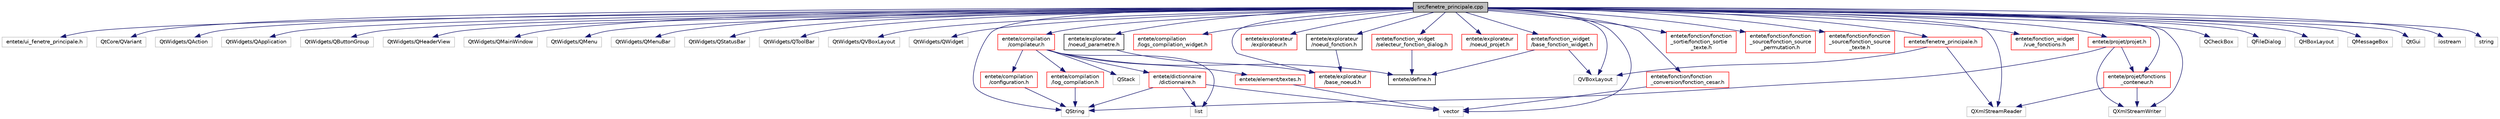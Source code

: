 digraph "src/fenetre_principale.cpp"
{
  edge [fontname="Helvetica",fontsize="10",labelfontname="Helvetica",labelfontsize="10"];
  node [fontname="Helvetica",fontsize="10",shape=record];
  Node0 [label="src/fenetre_principale.cpp",height=0.2,width=0.4,color="black", fillcolor="grey75", style="filled", fontcolor="black"];
  Node0 -> Node1 [color="midnightblue",fontsize="10",style="solid",fontname="Helvetica"];
  Node1 [label="entete/ui_fenetre_principale.h",height=0.2,width=0.4,color="grey75", fillcolor="white", style="filled"];
  Node0 -> Node2 [color="midnightblue",fontsize="10",style="solid",fontname="Helvetica"];
  Node2 [label="QtCore/QVariant",height=0.2,width=0.4,color="grey75", fillcolor="white", style="filled"];
  Node0 -> Node3 [color="midnightblue",fontsize="10",style="solid",fontname="Helvetica"];
  Node3 [label="QtWidgets/QAction",height=0.2,width=0.4,color="grey75", fillcolor="white", style="filled"];
  Node0 -> Node4 [color="midnightblue",fontsize="10",style="solid",fontname="Helvetica"];
  Node4 [label="QtWidgets/QApplication",height=0.2,width=0.4,color="grey75", fillcolor="white", style="filled"];
  Node0 -> Node5 [color="midnightblue",fontsize="10",style="solid",fontname="Helvetica"];
  Node5 [label="QtWidgets/QButtonGroup",height=0.2,width=0.4,color="grey75", fillcolor="white", style="filled"];
  Node0 -> Node6 [color="midnightblue",fontsize="10",style="solid",fontname="Helvetica"];
  Node6 [label="QtWidgets/QHeaderView",height=0.2,width=0.4,color="grey75", fillcolor="white", style="filled"];
  Node0 -> Node7 [color="midnightblue",fontsize="10",style="solid",fontname="Helvetica"];
  Node7 [label="QtWidgets/QMainWindow",height=0.2,width=0.4,color="grey75", fillcolor="white", style="filled"];
  Node0 -> Node8 [color="midnightblue",fontsize="10",style="solid",fontname="Helvetica"];
  Node8 [label="QtWidgets/QMenu",height=0.2,width=0.4,color="grey75", fillcolor="white", style="filled"];
  Node0 -> Node9 [color="midnightblue",fontsize="10",style="solid",fontname="Helvetica"];
  Node9 [label="QtWidgets/QMenuBar",height=0.2,width=0.4,color="grey75", fillcolor="white", style="filled"];
  Node0 -> Node10 [color="midnightblue",fontsize="10",style="solid",fontname="Helvetica"];
  Node10 [label="QtWidgets/QStatusBar",height=0.2,width=0.4,color="grey75", fillcolor="white", style="filled"];
  Node0 -> Node11 [color="midnightblue",fontsize="10",style="solid",fontname="Helvetica"];
  Node11 [label="QtWidgets/QToolBar",height=0.2,width=0.4,color="grey75", fillcolor="white", style="filled"];
  Node0 -> Node12 [color="midnightblue",fontsize="10",style="solid",fontname="Helvetica"];
  Node12 [label="QtWidgets/QVBoxLayout",height=0.2,width=0.4,color="grey75", fillcolor="white", style="filled"];
  Node0 -> Node13 [color="midnightblue",fontsize="10",style="solid",fontname="Helvetica"];
  Node13 [label="QtWidgets/QWidget",height=0.2,width=0.4,color="grey75", fillcolor="white", style="filled"];
  Node0 -> Node14 [color="midnightblue",fontsize="10",style="solid",fontname="Helvetica"];
  Node14 [label="entete/compilation\l/compilateur.h",height=0.2,width=0.4,color="red", fillcolor="white", style="filled",URL="$compilateur_8h.html",tooltip="Fichier de déclaration de la classe compilateur. "];
  Node14 -> Node15 [color="midnightblue",fontsize="10",style="solid",fontname="Helvetica"];
  Node15 [label="entete/compilation\l/configuration.h",height=0.2,width=0.4,color="red", fillcolor="white", style="filled",URL="$configuration_8h.html",tooltip="Fichier de déclaration de la classe configuration. "];
  Node15 -> Node17 [color="midnightblue",fontsize="10",style="solid",fontname="Helvetica"];
  Node17 [label="QString",height=0.2,width=0.4,color="grey75", fillcolor="white", style="filled"];
  Node14 -> Node19 [color="midnightblue",fontsize="10",style="solid",fontname="Helvetica"];
  Node19 [label="entete/compilation\l/log_compilation.h",height=0.2,width=0.4,color="red", fillcolor="white", style="filled",URL="$log__compilation_8h.html",tooltip="Fichier de déclaration de la class log_compilation. "];
  Node19 -> Node17 [color="midnightblue",fontsize="10",style="solid",fontname="Helvetica"];
  Node14 -> Node21 [color="midnightblue",fontsize="10",style="solid",fontname="Helvetica"];
  Node21 [label="entete/define.h",height=0.2,width=0.4,color="black", fillcolor="white", style="filled",URL="$define_8h.html",tooltip="Fichier de déclaration des constantes globales. "];
  Node14 -> Node22 [color="midnightblue",fontsize="10",style="solid",fontname="Helvetica"];
  Node22 [label="entete/dictionnaire\l/dictionnaire.h",height=0.2,width=0.4,color="red", fillcolor="white", style="filled",URL="$dictionnaire_8h_source.html"];
  Node22 -> Node24 [color="midnightblue",fontsize="10",style="solid",fontname="Helvetica"];
  Node24 [label="list",height=0.2,width=0.4,color="grey75", fillcolor="white", style="filled"];
  Node22 -> Node25 [color="midnightblue",fontsize="10",style="solid",fontname="Helvetica"];
  Node25 [label="vector",height=0.2,width=0.4,color="grey75", fillcolor="white", style="filled"];
  Node22 -> Node17 [color="midnightblue",fontsize="10",style="solid",fontname="Helvetica"];
  Node14 -> Node31 [color="midnightblue",fontsize="10",style="solid",fontname="Helvetica"];
  Node31 [label="entete/element/textes.h",height=0.2,width=0.4,color="red", fillcolor="white", style="filled",URL="$textes_8h.html",tooltip="Fichier de déclaration de la classe textes. "];
  Node31 -> Node25 [color="midnightblue",fontsize="10",style="solid",fontname="Helvetica"];
  Node14 -> Node41 [color="midnightblue",fontsize="10",style="solid",fontname="Helvetica"];
  Node41 [label="QStack",height=0.2,width=0.4,color="grey75", fillcolor="white", style="filled"];
  Node14 -> Node24 [color="midnightblue",fontsize="10",style="solid",fontname="Helvetica"];
  Node0 -> Node42 [color="midnightblue",fontsize="10",style="solid",fontname="Helvetica"];
  Node42 [label="entete/compilation\l/logs_compilation_widget.h",height=0.2,width=0.4,color="red", fillcolor="white", style="filled",URL="$logs__compilation__widget_8h.html",tooltip="Fichier de déclaration de la classe logs_compilation_widget. "];
  Node0 -> Node46 [color="midnightblue",fontsize="10",style="solid",fontname="Helvetica"];
  Node46 [label="entete/explorateur\l/base_noeud.h",height=0.2,width=0.4,color="red", fillcolor="white", style="filled",URL="$base__noeud_8h.html",tooltip="Fichier de déclaration de la classe base_noeud. "];
  Node0 -> Node48 [color="midnightblue",fontsize="10",style="solid",fontname="Helvetica"];
  Node48 [label="entete/explorateur\l/explorateur.h",height=0.2,width=0.4,color="red", fillcolor="white", style="filled",URL="$explorateur_8h.html",tooltip="Fichier de déclaration de la classe explorateur. "];
  Node0 -> Node51 [color="midnightblue",fontsize="10",style="solid",fontname="Helvetica"];
  Node51 [label="entete/explorateur\l/noeud_fonction.h",height=0.2,width=0.4,color="black", fillcolor="white", style="filled",URL="$noeud__fonction_8h.html",tooltip="Fichier de déclaration de la classe noeud_fonction. "];
  Node51 -> Node46 [color="midnightblue",fontsize="10",style="solid",fontname="Helvetica"];
  Node0 -> Node52 [color="midnightblue",fontsize="10",style="solid",fontname="Helvetica"];
  Node52 [label="entete/explorateur\l/noeud_parametre.h",height=0.2,width=0.4,color="black", fillcolor="white", style="filled",URL="$noeud__parametre_8h.html",tooltip="Fichier de déclaration de la classe noeud_parametre. "];
  Node52 -> Node46 [color="midnightblue",fontsize="10",style="solid",fontname="Helvetica"];
  Node0 -> Node53 [color="midnightblue",fontsize="10",style="solid",fontname="Helvetica"];
  Node53 [label="entete/explorateur\l/noeud_projet.h",height=0.2,width=0.4,color="red", fillcolor="white", style="filled",URL="$noeud__projet_8h.html",tooltip="Fichier de déclaration de la classe noeud_projet. "];
  Node0 -> Node55 [color="midnightblue",fontsize="10",style="solid",fontname="Helvetica"];
  Node55 [label="entete/fenetre_principale.h",height=0.2,width=0.4,color="red", fillcolor="white", style="filled",URL="$fenetre__principale_8h.html",tooltip="Fichier de déclaration de la classe fenetre_principale. "];
  Node55 -> Node60 [color="midnightblue",fontsize="10",style="solid",fontname="Helvetica"];
  Node60 [label="QVBoxLayout",height=0.2,width=0.4,color="grey75", fillcolor="white", style="filled"];
  Node55 -> Node61 [color="midnightblue",fontsize="10",style="solid",fontname="Helvetica"];
  Node61 [label="QXmlStreamReader",height=0.2,width=0.4,color="grey75", fillcolor="white", style="filled"];
  Node0 -> Node62 [color="midnightblue",fontsize="10",style="solid",fontname="Helvetica"];
  Node62 [label="entete/fonction/fonction\l_conversion/fonction_cesar.h",height=0.2,width=0.4,color="red", fillcolor="white", style="filled",URL="$fonction__cesar_8h.html",tooltip="Fichier de déclaration de la classe fonction_cesar. "];
  Node62 -> Node25 [color="midnightblue",fontsize="10",style="solid",fontname="Helvetica"];
  Node0 -> Node70 [color="midnightblue",fontsize="10",style="solid",fontname="Helvetica"];
  Node70 [label="entete/fonction/fonction\l_sortie/fonction_sortie\l_texte.h",height=0.2,width=0.4,color="red", fillcolor="white", style="filled",URL="$fonction__sortie__texte_8h.html",tooltip="Fichier de déclaration de la classe fonction_sortie_texte. "];
  Node0 -> Node72 [color="midnightblue",fontsize="10",style="solid",fontname="Helvetica"];
  Node72 [label="entete/fonction/fonction\l_source/fonction_source\l_permutation.h",height=0.2,width=0.4,color="red", fillcolor="white", style="filled",URL="$fonction__source__permutation_8h.html",tooltip="Fichier de déclaration de la classe fonction_source_permutation. "];
  Node0 -> Node74 [color="midnightblue",fontsize="10",style="solid",fontname="Helvetica"];
  Node74 [label="entete/fonction/fonction\l_source/fonction_source\l_texte.h",height=0.2,width=0.4,color="red", fillcolor="white", style="filled",URL="$fonction__source__texte_8h.html",tooltip="Fichier de déclaration de la classe fonction_source_texte. "];
  Node0 -> Node75 [color="midnightblue",fontsize="10",style="solid",fontname="Helvetica"];
  Node75 [label="entete/fonction_widget\l/base_fonction_widget.h",height=0.2,width=0.4,color="red", fillcolor="white", style="filled",URL="$base__fonction__widget_8h.html",tooltip="Fichier de déclaration de la classe base_fonction_widget. "];
  Node75 -> Node21 [color="midnightblue",fontsize="10",style="solid",fontname="Helvetica"];
  Node75 -> Node60 [color="midnightblue",fontsize="10",style="solid",fontname="Helvetica"];
  Node0 -> Node80 [color="midnightblue",fontsize="10",style="solid",fontname="Helvetica"];
  Node80 [label="entete/fonction_widget\l/selecteur_fonction_dialog.h",height=0.2,width=0.4,color="red", fillcolor="white", style="filled",URL="$selecteur__fonction__dialog_8h.html",tooltip="Fichier de déclaration de la classe selecteur_fonction_dialog. "];
  Node80 -> Node21 [color="midnightblue",fontsize="10",style="solid",fontname="Helvetica"];
  Node0 -> Node84 [color="midnightblue",fontsize="10",style="solid",fontname="Helvetica"];
  Node84 [label="entete/fonction_widget\l/vue_fonctions.h",height=0.2,width=0.4,color="red", fillcolor="white", style="filled",URL="$vue__fonctions_8h.html",tooltip="Fichier de déclaration de la classe vue_fonctions. "];
  Node0 -> Node66 [color="midnightblue",fontsize="10",style="solid",fontname="Helvetica"];
  Node66 [label="entete/projet/fonctions\l_conteneur.h",height=0.2,width=0.4,color="red", fillcolor="white", style="filled",URL="$fonctions__conteneur_8h.html",tooltip="Fichier de déclaration de la classe fonctions_conteneur. "];
  Node66 -> Node61 [color="midnightblue",fontsize="10",style="solid",fontname="Helvetica"];
  Node66 -> Node68 [color="midnightblue",fontsize="10",style="solid",fontname="Helvetica"];
  Node68 [label="QXmlStreamWriter",height=0.2,width=0.4,color="grey75", fillcolor="white", style="filled"];
  Node0 -> Node85 [color="midnightblue",fontsize="10",style="solid",fontname="Helvetica"];
  Node85 [label="entete/projet/projet.h",height=0.2,width=0.4,color="red", fillcolor="white", style="filled",URL="$projet_8h.html",tooltip="Fichier de déclaration de la classe projet. "];
  Node85 -> Node66 [color="midnightblue",fontsize="10",style="solid",fontname="Helvetica"];
  Node85 -> Node17 [color="midnightblue",fontsize="10",style="solid",fontname="Helvetica"];
  Node85 -> Node68 [color="midnightblue",fontsize="10",style="solid",fontname="Helvetica"];
  Node0 -> Node86 [color="midnightblue",fontsize="10",style="solid",fontname="Helvetica"];
  Node86 [label="QCheckBox",height=0.2,width=0.4,color="grey75", fillcolor="white", style="filled"];
  Node0 -> Node87 [color="midnightblue",fontsize="10",style="solid",fontname="Helvetica"];
  Node87 [label="QFileDialog",height=0.2,width=0.4,color="grey75", fillcolor="white", style="filled"];
  Node0 -> Node88 [color="midnightblue",fontsize="10",style="solid",fontname="Helvetica"];
  Node88 [label="QHBoxLayout",height=0.2,width=0.4,color="grey75", fillcolor="white", style="filled"];
  Node0 -> Node89 [color="midnightblue",fontsize="10",style="solid",fontname="Helvetica"];
  Node89 [label="QMessageBox",height=0.2,width=0.4,color="grey75", fillcolor="white", style="filled"];
  Node0 -> Node17 [color="midnightblue",fontsize="10",style="solid",fontname="Helvetica"];
  Node0 -> Node90 [color="midnightblue",fontsize="10",style="solid",fontname="Helvetica"];
  Node90 [label="QtGui",height=0.2,width=0.4,color="grey75", fillcolor="white", style="filled"];
  Node0 -> Node60 [color="midnightblue",fontsize="10",style="solid",fontname="Helvetica"];
  Node0 -> Node61 [color="midnightblue",fontsize="10",style="solid",fontname="Helvetica"];
  Node0 -> Node68 [color="midnightblue",fontsize="10",style="solid",fontname="Helvetica"];
  Node0 -> Node91 [color="midnightblue",fontsize="10",style="solid",fontname="Helvetica"];
  Node91 [label="iostream",height=0.2,width=0.4,color="grey75", fillcolor="white", style="filled"];
  Node0 -> Node92 [color="midnightblue",fontsize="10",style="solid",fontname="Helvetica"];
  Node92 [label="string",height=0.2,width=0.4,color="grey75", fillcolor="white", style="filled"];
  Node0 -> Node25 [color="midnightblue",fontsize="10",style="solid",fontname="Helvetica"];
}
